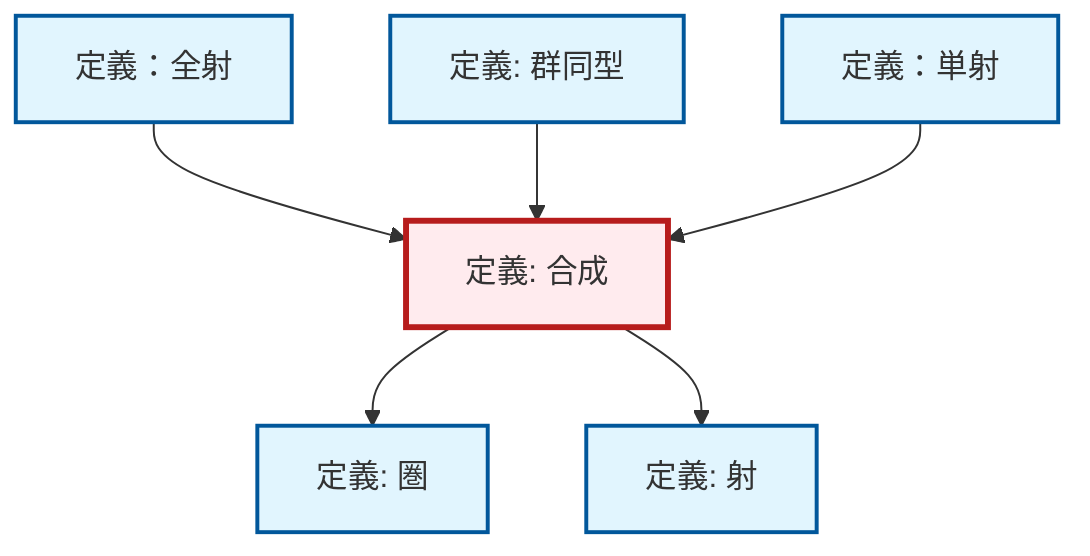 graph TD
    classDef definition fill:#e1f5fe,stroke:#01579b,stroke-width:2px
    classDef theorem fill:#f3e5f5,stroke:#4a148c,stroke-width:2px
    classDef axiom fill:#fff3e0,stroke:#e65100,stroke-width:2px
    classDef example fill:#e8f5e9,stroke:#1b5e20,stroke-width:2px
    classDef current fill:#ffebee,stroke:#b71c1c,stroke-width:3px
    def-monomorphism["定義：単射"]:::definition
    def-morphism["定義: 射"]:::definition
    def-category["定義: 圏"]:::definition
    def-epimorphism["定義：全射"]:::definition
    def-composition["定義: 合成"]:::definition
    def-isomorphism["定義: 群同型"]:::definition
    def-epimorphism --> def-composition
    def-isomorphism --> def-composition
    def-composition --> def-category
    def-monomorphism --> def-composition
    def-composition --> def-morphism
    class def-composition current
